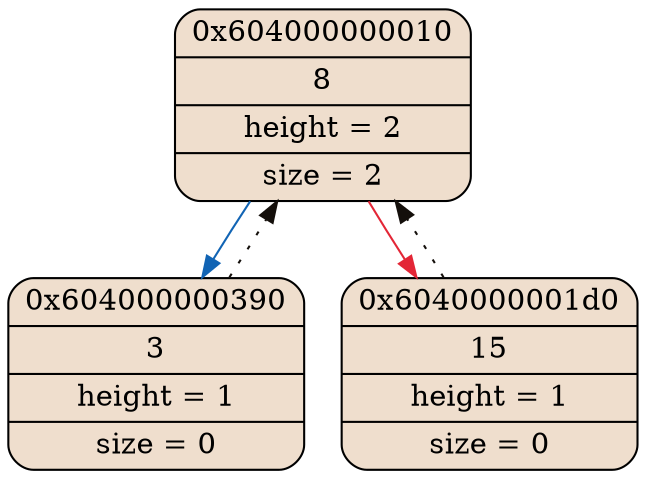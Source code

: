 digraph
{
    node_0x604000000010[shape = Mrecord, label = "{{0x604000000010} | {8} | {height = 2} | {size = 2}}", style = "filled", fillcolor = "#EFDECD"];
    node_0x604000000390[shape = Mrecord, label = "{{0x604000000390} | {3} | {height = 1} | {size = 0}}", style = "filled", fillcolor = "#EFDECD"];
    node_0x6040000001d0[shape = Mrecord, label = "{{0x6040000001d0} | {15} | {height = 1} | {size = 0}}", style = "filled", fillcolor = "#EFDECD"];
    node_0x604000000010->node_0x604000000390 [color = "#1164B4"];
    node_0x604000000390->node_0x604000000010 [color = "#140F0B", style = dotted];
    node_0x604000000010->node_0x6040000001d0 [color = "#E32636"];
    node_0x6040000001d0->node_0x604000000010 [color = "#140F0B", style = dotted];
}